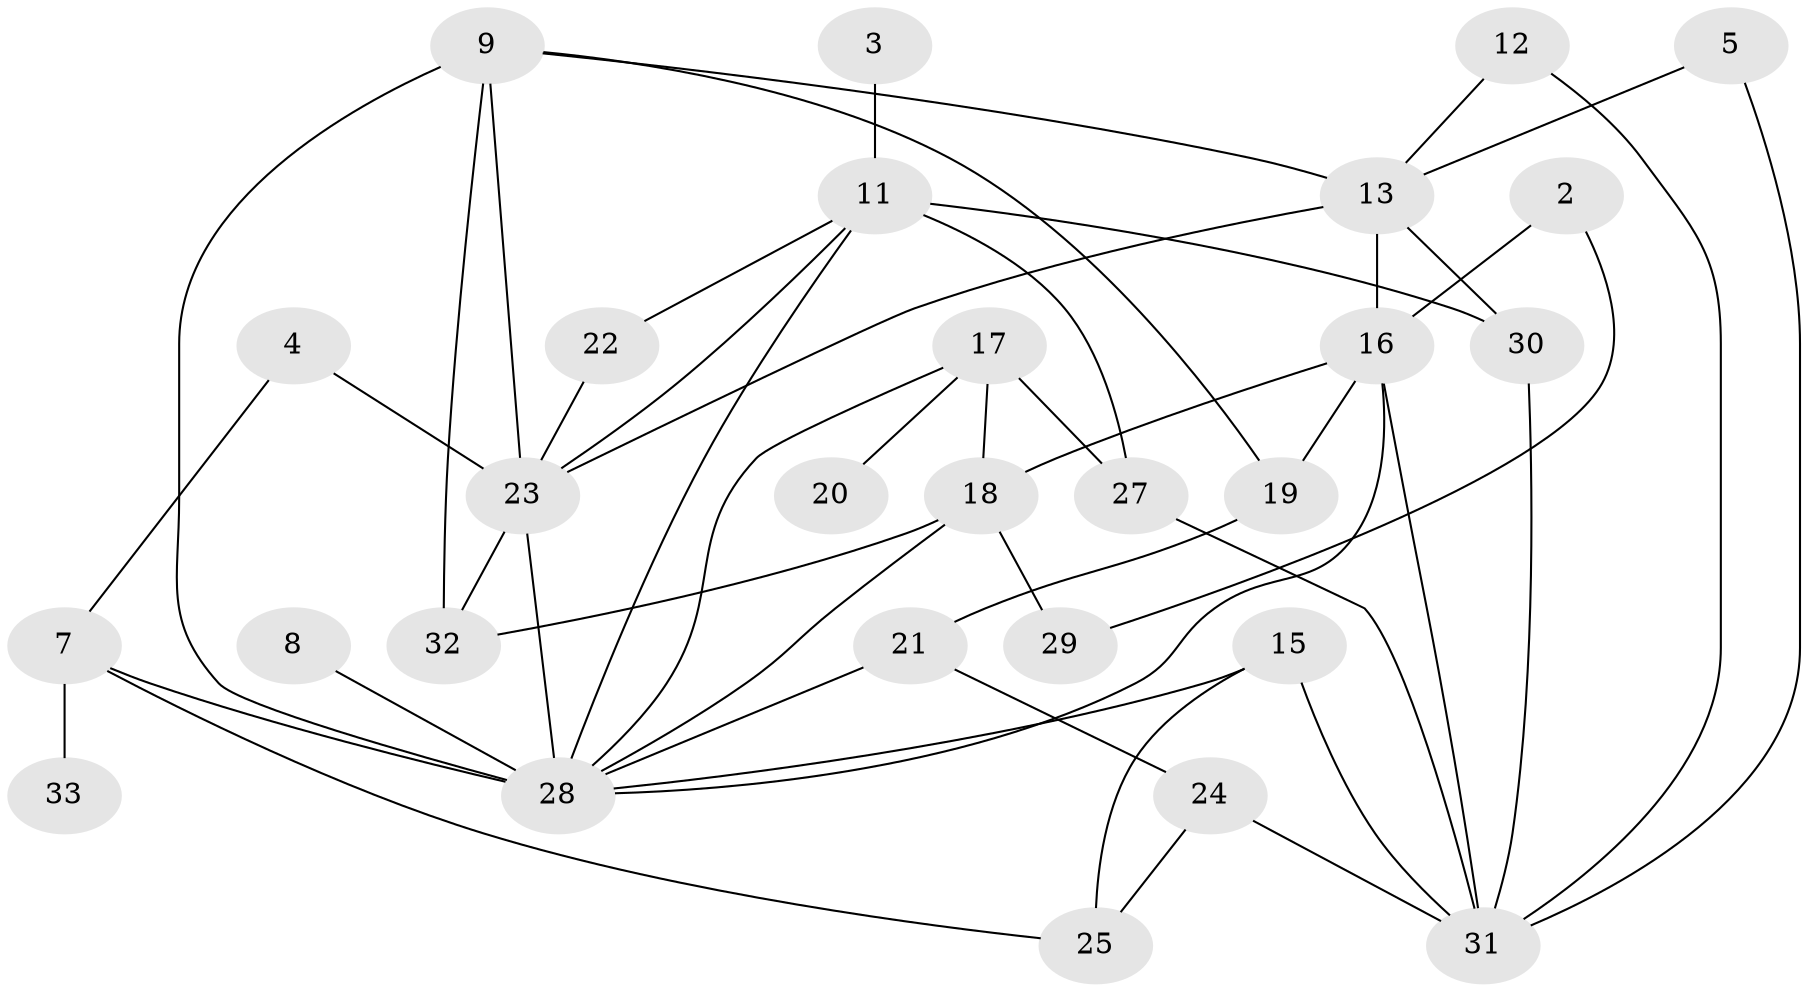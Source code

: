 // original degree distribution, {3: 0.22935779816513763, 5: 0.11009174311926606, 1: 0.1834862385321101, 0: 0.045871559633027525, 4: 0.1743119266055046, 2: 0.23853211009174313, 6: 0.009174311926605505, 7: 0.009174311926605505}
// Generated by graph-tools (version 1.1) at 2025/35/03/04/25 23:35:44]
// undirected, 28 vertices, 50 edges
graph export_dot {
  node [color=gray90,style=filled];
  2;
  3;
  4;
  5;
  7;
  8;
  9;
  11;
  12;
  13;
  15;
  16;
  17;
  18;
  19;
  20;
  21;
  22;
  23;
  24;
  25;
  27;
  28;
  29;
  30;
  31;
  32;
  33;
  2 -- 16 [weight=1.0];
  2 -- 29 [weight=1.0];
  3 -- 11 [weight=1.0];
  4 -- 7 [weight=1.0];
  4 -- 23 [weight=1.0];
  5 -- 13 [weight=2.0];
  5 -- 31 [weight=2.0];
  7 -- 25 [weight=1.0];
  7 -- 28 [weight=2.0];
  7 -- 33 [weight=1.0];
  8 -- 28 [weight=1.0];
  9 -- 13 [weight=2.0];
  9 -- 19 [weight=2.0];
  9 -- 23 [weight=1.0];
  9 -- 28 [weight=2.0];
  9 -- 32 [weight=2.0];
  11 -- 22 [weight=1.0];
  11 -- 23 [weight=1.0];
  11 -- 27 [weight=1.0];
  11 -- 28 [weight=1.0];
  11 -- 30 [weight=1.0];
  12 -- 13 [weight=1.0];
  12 -- 31 [weight=1.0];
  13 -- 16 [weight=2.0];
  13 -- 23 [weight=2.0];
  13 -- 30 [weight=2.0];
  15 -- 25 [weight=2.0];
  15 -- 28 [weight=1.0];
  15 -- 31 [weight=3.0];
  16 -- 18 [weight=1.0];
  16 -- 19 [weight=1.0];
  16 -- 28 [weight=1.0];
  16 -- 31 [weight=3.0];
  17 -- 18 [weight=1.0];
  17 -- 20 [weight=1.0];
  17 -- 27 [weight=1.0];
  17 -- 28 [weight=1.0];
  18 -- 28 [weight=1.0];
  18 -- 29 [weight=1.0];
  18 -- 32 [weight=1.0];
  19 -- 21 [weight=1.0];
  21 -- 24 [weight=1.0];
  21 -- 28 [weight=1.0];
  22 -- 23 [weight=1.0];
  23 -- 28 [weight=2.0];
  23 -- 32 [weight=3.0];
  24 -- 25 [weight=1.0];
  24 -- 31 [weight=1.0];
  27 -- 31 [weight=1.0];
  30 -- 31 [weight=1.0];
}
